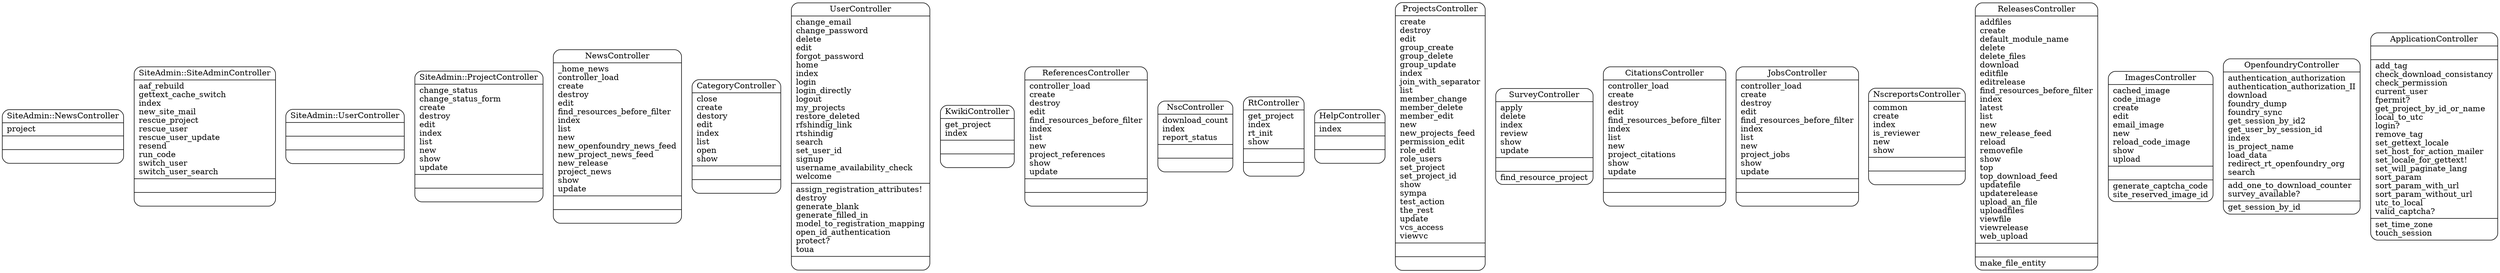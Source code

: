 digraph controllers_diagram {
	graph[overlap=false, splines=true]
	"SiteAdmin::NewsController" [shape=Mrecord, label="{SiteAdmin::NewsController|project\l|\l|\l}"]
	"SiteAdmin::SiteAdminController" [shape=Mrecord, label="{SiteAdmin::SiteAdminController|aaf_rebuild\lgettext_cache_switch\lindex\lnew_site_mail\lrescue_project\lrescue_user\lrescue_user_update\lresend\lrun_code\lswitch_user\lswitch_user_search\l|\l|\l}"]
	"SiteAdmin::UserController" [shape=Mrecord, label="{SiteAdmin::UserController|\l|\l|\l}"]
	"SiteAdmin::ProjectController" [shape=Mrecord, label="{SiteAdmin::ProjectController|change_status\lchange_status_form\lcreate\ldestroy\ledit\lindex\llist\lnew\lshow\lupdate\l|\l|\l}"]
	"NewsController" [shape=Mrecord, label="{NewsController|_home_news\lcontroller_load\lcreate\ldestroy\ledit\lfind_resources_before_filter\lindex\llist\lnew\lnew_openfoundry_news_feed\lnew_project_news_feed\lnew_release\lproject_news\lshow\lupdate\l|\l|\l}"]
	"CategoryController" [shape=Mrecord, label="{CategoryController|close\lcreate\ldestory\ledit\lindex\llist\lopen\lshow\l|\l|\l}"]
	"UserController" [shape=Mrecord, label="{UserController|change_email\lchange_password\ldelete\ledit\lforgot_password\lhome\lindex\llogin\llogin_directly\llogout\lmy_projects\lrestore_deleted\lrfshindig_link\lrtshindig\lsearch\lset_user_id\lsignup\lusername_availability_check\lwelcome\l|assign_registration_attributes!\ldestroy\lgenerate_blank\lgenerate_filled_in\lmodel_to_registration_mapping\lopen_id_authentication\lprotect?\ltoua\l|\l}"]
	"KwikiController" [shape=Mrecord, label="{KwikiController|get_project\lindex\l|\l|\l}"]
	"ReferencesController" [shape=Mrecord, label="{ReferencesController|controller_load\lcreate\ldestroy\ledit\lfind_resources_before_filter\lindex\llist\lnew\lproject_references\lshow\lupdate\l|\l|\l}"]
	"NscController" [shape=Mrecord, label="{NscController|download_count\lindex\lreport_status\l|\l|\l}"]
	"RtController" [shape=Mrecord, label="{RtController|get_project\lindex\lrt_init\lshow\l|\l|\l}"]
	"HelpController" [shape=Mrecord, label="{HelpController|index\l|\l|\l}"]
	"ProjectsController" [shape=Mrecord, label="{ProjectsController|create\ldestroy\ledit\lgroup_create\lgroup_delete\lgroup_update\lindex\ljoin_with_separator\llist\lmember_change\lmember_delete\lmember_edit\lnew\lnew_projects_feed\lpermission_edit\lrole_edit\lrole_users\lset_project\lset_project_id\lshow\lsympa\ltest_action\lthe_rest\lupdate\lvcs_access\lviewvc\l|\l|\l}"]
	"SurveyController" [shape=Mrecord, label="{SurveyController|apply\ldelete\lindex\lreview\lshow\lupdate\l|\l|find_resource_project\l}"]
	"CitationsController" [shape=Mrecord, label="{CitationsController|controller_load\lcreate\ldestroy\ledit\lfind_resources_before_filter\lindex\llist\lnew\lproject_citations\lshow\lupdate\l|\l|\l}"]
	"JobsController" [shape=Mrecord, label="{JobsController|controller_load\lcreate\ldestroy\ledit\lfind_resources_before_filter\lindex\llist\lnew\lproject_jobs\lshow\lupdate\l|\l|\l}"]
	"NscreportsController" [shape=Mrecord, label="{NscreportsController|common\lcreate\lindex\lis_reviewer\lnew\lshow\l|\l|\l}"]
	"ReleasesController" [shape=Mrecord, label="{ReleasesController|addfiles\lcreate\ldefault_module_name\ldelete\ldelete_files\ldownload\leditfile\leditrelease\lfind_resources_before_filter\lindex\llatest\llist\lnew\lnew_release_feed\lreload\lremovefile\lshow\ltop\ltop_download_feed\lupdatefile\lupdaterelease\lupload_an_file\luploadfiles\lviewfile\lviewrelease\lweb_upload\l|\l|make_file_entity\l}"]
	"ImagesController" [shape=Mrecord, label="{ImagesController|cached_image\lcode_image\lcreate\ledit\lemail_image\lnew\lreload_code_image\lshow\lupload\l|\l|generate_captcha_code\lsite_reserved_image_id\l}"]
	"OpenfoundryController" [shape=Mrecord, label="{OpenfoundryController|authentication_authorization\lauthentication_authorization_II\ldownload\lfoundry_dump\lfoundry_sync\lget_session_by_id2\lget_user_by_session_id\lindex\lis_project_name\lload_data\lredirect_rt_openfoundry_org\lsearch\l|add_one_to_download_counter\lsurvey_available?\l|get_session_by_id\l}"]
	"ApplicationController" [shape=Mrecord, label="{ApplicationController|\l|add_tag\lcheck_download_consistancy\lcheck_permission\lcurrent_user\lfpermit?\lget_project_by_id_or_name\llocal_to_utc\llogin?\lremove_tag\lset_gettext_locale\lset_host_for_action_mailer\lset_locale_for_gettext!\lset_will_paginate_lang\lsort_param\lsort_param_with_url\lsort_param_without_url\lutc_to_local\lvalid_captcha?\l|set_time_zone\ltouch_session\l}"]
	"ApplicationController" [shape=Mrecord, label="{ApplicationController|\l|add_tag\lcheck_download_consistancy\lcheck_permission\lcurrent_user\lfpermit?\lget_project_by_id_or_name\llocal_to_utc\llogin?\lremove_tag\lset_gettext_locale\lset_host_for_action_mailer\lset_locale_for_gettext!\lset_will_paginate_lang\lsort_param\lsort_param_with_url\lsort_param_without_url\lutc_to_local\lvalid_captcha?\l|set_time_zone\ltouch_session\l}"]
}
